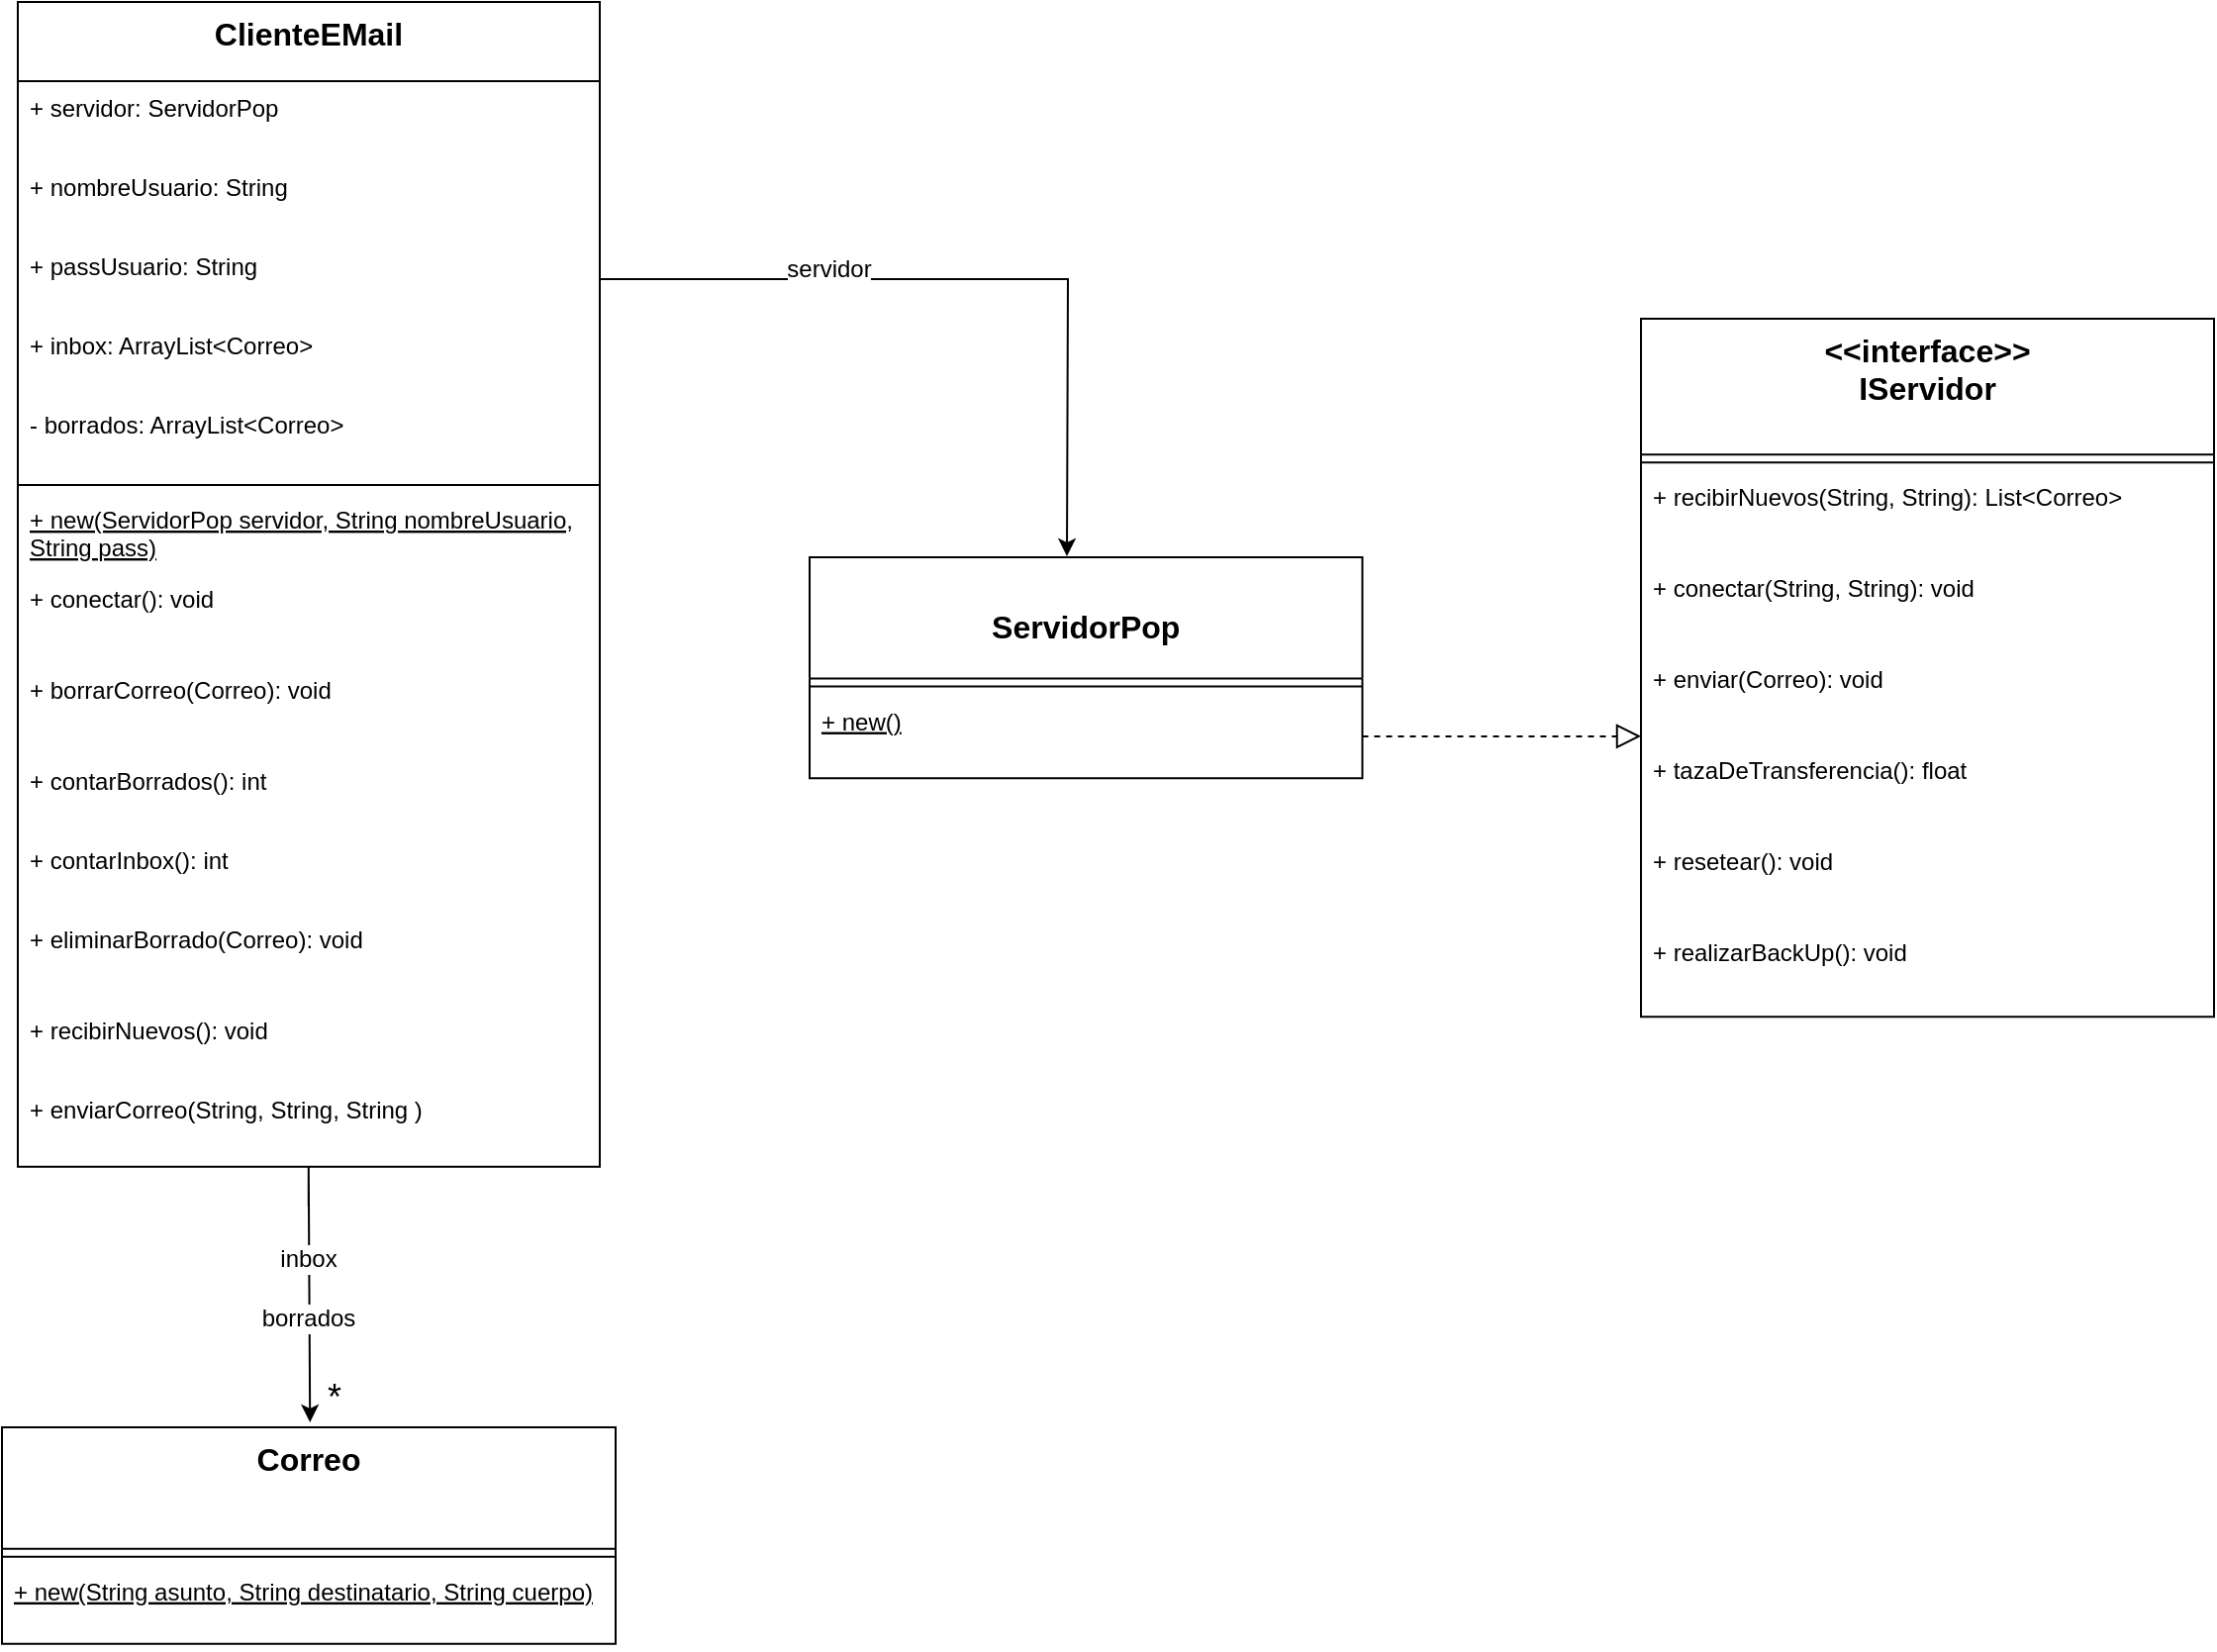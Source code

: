 <mxfile version="28.2.3">
  <diagram name="Página-1" id="gmmKJGZDJisU7WXLjgX8">
    <mxGraphModel dx="1689" dy="1651" grid="1" gridSize="10" guides="1" tooltips="1" connect="1" arrows="1" fold="1" page="1" pageScale="1" pageWidth="827" pageHeight="1169" math="0" shadow="0">
      <root>
        <mxCell id="0" />
        <mxCell id="1" parent="0" />
        <mxCell id="7" value="ClienteEMail" style="swimlane;fontStyle=1;align=center;verticalAlign=top;childLayout=stackLayout;horizontal=1;startSize=40;horizontalStack=0;resizeParent=1;resizeParentMax=0;resizeLast=0;collapsible=0;marginBottom=0;fontSize=16;" parent="1" vertex="1">
          <mxGeometry x="-200" y="-270" width="294" height="588.33" as="geometry" />
        </mxCell>
        <mxCell id="Wz735K2adg3fwihp1_E6-63" value="+ servidor: ServidorPop" style="text;strokeColor=none;fillColor=none;align=left;verticalAlign=top;spacingLeft=4;spacingRight=4;overflow=hidden;rotatable=0;points=[[0,0.5],[1,0.5]];portConstraint=eastwest;" parent="7" vertex="1">
          <mxGeometry y="40" width="294" height="40" as="geometry" />
        </mxCell>
        <mxCell id="Wz735K2adg3fwihp1_E6-64" value="+ nombreUsuario: String" style="text;strokeColor=none;fillColor=none;align=left;verticalAlign=top;spacingLeft=4;spacingRight=4;overflow=hidden;rotatable=0;points=[[0,0.5],[1,0.5]];portConstraint=eastwest;" parent="7" vertex="1">
          <mxGeometry y="80" width="294" height="40" as="geometry" />
        </mxCell>
        <mxCell id="zt7TXUUMNVyF-ZR224eu-51" style="edgeStyle=orthogonalEdgeStyle;rounded=0;orthogonalLoop=1;jettySize=auto;html=1;" edge="1" parent="7" source="zt7TXUUMNVyF-ZR224eu-37">
          <mxGeometry relative="1" as="geometry">
            <mxPoint x="530.0" y="280" as="targetPoint" />
          </mxGeometry>
        </mxCell>
        <mxCell id="zt7TXUUMNVyF-ZR224eu-37" value="+ passUsuario: String" style="text;strokeColor=none;fillColor=none;align=left;verticalAlign=top;spacingLeft=4;spacingRight=4;overflow=hidden;rotatable=0;points=[[0,0.5],[1,0.5]];portConstraint=eastwest;" vertex="1" parent="7">
          <mxGeometry y="120" width="294" height="40" as="geometry" />
        </mxCell>
        <mxCell id="zt7TXUUMNVyF-ZR224eu-38" value="+ inbox: ArrayList&lt;Correo&gt;" style="text;strokeColor=none;fillColor=none;align=left;verticalAlign=top;spacingLeft=4;spacingRight=4;overflow=hidden;rotatable=0;points=[[0,0.5],[1,0.5]];portConstraint=eastwest;" vertex="1" parent="7">
          <mxGeometry y="160" width="294" height="40" as="geometry" />
        </mxCell>
        <mxCell id="Wz735K2adg3fwihp1_E6-67" value="- borrados: ArrayList&lt;Correo&gt;" style="text;strokeColor=none;fillColor=none;align=left;verticalAlign=top;spacingLeft=4;spacingRight=4;overflow=hidden;rotatable=0;points=[[0,0.5],[1,0.5]];portConstraint=eastwest;" parent="7" vertex="1">
          <mxGeometry y="200" width="294" height="40" as="geometry" />
        </mxCell>
        <mxCell id="10" style="line;strokeWidth=1;fillColor=none;align=left;verticalAlign=middle;spacingTop=-1;spacingLeft=3;spacingRight=3;rotatable=0;labelPosition=right;points=[];portConstraint=eastwest;strokeColor=inherit;" parent="7" vertex="1">
          <mxGeometry y="240" width="294" height="8" as="geometry" />
        </mxCell>
        <mxCell id="11" value="+ new(ServidorPop servidor, String nombreUsuario,&#xa;String pass)" style="text;strokeColor=none;fillColor=none;align=left;verticalAlign=top;spacingLeft=4;spacingRight=4;overflow=hidden;rotatable=0;points=[[0,0.5],[1,0.5]];portConstraint=eastwest;fontStyle=4" parent="7" vertex="1">
          <mxGeometry y="248" width="294" height="40" as="geometry" />
        </mxCell>
        <mxCell id="zt7TXUUMNVyF-ZR224eu-39" value="+ conectar(): void&#xa;" style="text;strokeColor=none;fillColor=none;align=left;verticalAlign=top;spacingLeft=4;spacingRight=4;overflow=hidden;rotatable=0;points=[[0,0.5],[1,0.5]];portConstraint=eastwest;" vertex="1" parent="7">
          <mxGeometry y="288" width="294" height="46" as="geometry" />
        </mxCell>
        <mxCell id="zt7TXUUMNVyF-ZR224eu-40" value="+ borrarCorreo(Correo): void&#xa;" style="text;strokeColor=none;fillColor=none;align=left;verticalAlign=top;spacingLeft=4;spacingRight=4;overflow=hidden;rotatable=0;points=[[0,0.5],[1,0.5]];portConstraint=eastwest;" vertex="1" parent="7">
          <mxGeometry y="334" width="294" height="46" as="geometry" />
        </mxCell>
        <mxCell id="Wz735K2adg3fwihp1_E6-90" value="+ contarBorrados(): int" style="text;strokeColor=none;fillColor=none;align=left;verticalAlign=top;spacingLeft=4;spacingRight=4;overflow=hidden;rotatable=0;points=[[0,0.5],[1,0.5]];portConstraint=eastwest;" parent="7" vertex="1">
          <mxGeometry y="380" width="294" height="40" as="geometry" />
        </mxCell>
        <mxCell id="zt7TXUUMNVyF-ZR224eu-41" value="+ contarInbox(): int" style="text;strokeColor=none;fillColor=none;align=left;verticalAlign=top;spacingLeft=4;spacingRight=4;overflow=hidden;rotatable=0;points=[[0,0.5],[1,0.5]];portConstraint=eastwest;" vertex="1" parent="7">
          <mxGeometry y="420" width="294" height="40" as="geometry" />
        </mxCell>
        <mxCell id="zt7TXUUMNVyF-ZR224eu-42" value="+ eliminarBorrado(Correo): void&#xa;" style="text;strokeColor=none;fillColor=none;align=left;verticalAlign=top;spacingLeft=4;spacingRight=4;overflow=hidden;rotatable=0;points=[[0,0.5],[1,0.5]];portConstraint=eastwest;" vertex="1" parent="7">
          <mxGeometry y="460" width="294" height="46" as="geometry" />
        </mxCell>
        <mxCell id="Wz735K2adg3fwihp1_E6-91" value="+ recibirNuevos(): void" style="text;strokeColor=none;fillColor=none;align=left;verticalAlign=top;spacingLeft=4;spacingRight=4;overflow=hidden;rotatable=0;points=[[0,0.5],[1,0.5]];portConstraint=eastwest;" parent="7" vertex="1">
          <mxGeometry y="506" width="294" height="40" as="geometry" />
        </mxCell>
        <mxCell id="zt7TXUUMNVyF-ZR224eu-34" value="+ enviarCorreo(String, String, String )" style="text;strokeColor=none;fillColor=none;align=left;verticalAlign=top;spacingLeft=4;spacingRight=4;overflow=hidden;rotatable=0;points=[[0,0.5],[1,0.5]];portConstraint=eastwest;fontStyle=0" vertex="1" parent="7">
          <mxGeometry y="546" width="294" height="42.33" as="geometry" />
        </mxCell>
        <mxCell id="12" value="&lt;&lt;interface&gt;&gt;&#xa;IServidor" style="swimlane;fontStyle=1;align=center;verticalAlign=top;childLayout=stackLayout;horizontal=1;startSize=68.571;horizontalStack=0;resizeParent=1;resizeParentMax=0;resizeLast=0;collapsible=0;marginBottom=0;fontSize=16;" parent="1" vertex="1">
          <mxGeometry x="620" y="-110" width="289.5" height="352.571" as="geometry" />
        </mxCell>
        <mxCell id="14" style="line;strokeWidth=1;fillColor=none;align=left;verticalAlign=middle;spacingTop=-1;spacingLeft=3;spacingRight=3;rotatable=0;labelPosition=right;points=[];portConstraint=eastwest;strokeColor=inherit;" parent="12" vertex="1">
          <mxGeometry y="68.571" width="289.5" height="8" as="geometry" />
        </mxCell>
        <mxCell id="15" value="+ recibirNuevos(String, String): List&lt;Correo&gt;" style="text;strokeColor=none;fillColor=none;align=left;verticalAlign=top;spacingLeft=4;spacingRight=4;overflow=hidden;rotatable=0;points=[[0,0.5],[1,0.5]];portConstraint=eastwest;" parent="12" vertex="1">
          <mxGeometry y="76.571" width="289.5" height="46" as="geometry" />
        </mxCell>
        <mxCell id="zt7TXUUMNVyF-ZR224eu-27" value="+ conectar(String, String): void&#xa;" style="text;strokeColor=none;fillColor=none;align=left;verticalAlign=top;spacingLeft=4;spacingRight=4;overflow=hidden;rotatable=0;points=[[0,0.5],[1,0.5]];portConstraint=eastwest;" vertex="1" parent="12">
          <mxGeometry y="122.571" width="289.5" height="46" as="geometry" />
        </mxCell>
        <mxCell id="zt7TXUUMNVyF-ZR224eu-28" value="+ enviar(Correo): void&#xa;" style="text;strokeColor=none;fillColor=none;align=left;verticalAlign=top;spacingLeft=4;spacingRight=4;overflow=hidden;rotatable=0;points=[[0,0.5],[1,0.5]];portConstraint=eastwest;" vertex="1" parent="12">
          <mxGeometry y="168.571" width="289.5" height="46" as="geometry" />
        </mxCell>
        <mxCell id="zt7TXUUMNVyF-ZR224eu-29" value="+ tazaDeTransferencia(): float&#xa;" style="text;strokeColor=none;fillColor=none;align=left;verticalAlign=top;spacingLeft=4;spacingRight=4;overflow=hidden;rotatable=0;points=[[0,0.5],[1,0.5]];portConstraint=eastwest;" vertex="1" parent="12">
          <mxGeometry y="214.571" width="289.5" height="46" as="geometry" />
        </mxCell>
        <mxCell id="zt7TXUUMNVyF-ZR224eu-30" value="+ resetear(): void&#xa;" style="text;strokeColor=none;fillColor=none;align=left;verticalAlign=top;spacingLeft=4;spacingRight=4;overflow=hidden;rotatable=0;points=[[0,0.5],[1,0.5]];portConstraint=eastwest;" vertex="1" parent="12">
          <mxGeometry y="260.571" width="289.5" height="46" as="geometry" />
        </mxCell>
        <mxCell id="zt7TXUUMNVyF-ZR224eu-31" value="+ realizarBackUp(): void&#xa;" style="text;strokeColor=none;fillColor=none;align=left;verticalAlign=top;spacingLeft=4;spacingRight=4;overflow=hidden;rotatable=0;points=[[0,0.5],[1,0.5]];portConstraint=eastwest;" vertex="1" parent="12">
          <mxGeometry y="306.571" width="289.5" height="46" as="geometry" />
        </mxCell>
        <mxCell id="16" value="&#xa;ServidorPop" style="swimlane;fontStyle=1;align=center;verticalAlign=top;childLayout=stackLayout;horizontal=1;startSize=61.333;horizontalStack=0;resizeParent=1;resizeParentMax=0;resizeLast=0;collapsible=0;marginBottom=0;fontSize=16;" parent="1" vertex="1">
          <mxGeometry x="200" y="10.45" width="279.25" height="111.663" as="geometry" />
        </mxCell>
        <mxCell id="19" style="line;strokeWidth=1;fillColor=none;align=left;verticalAlign=middle;spacingTop=-1;spacingLeft=3;spacingRight=3;rotatable=0;labelPosition=right;points=[];portConstraint=eastwest;strokeColor=inherit;" parent="16" vertex="1">
          <mxGeometry y="61.333" width="279.25" height="8" as="geometry" />
        </mxCell>
        <mxCell id="Wz735K2adg3fwihp1_E6-46" value="+ new()" style="text;strokeColor=none;fillColor=none;align=left;verticalAlign=top;spacingLeft=4;spacingRight=4;overflow=hidden;rotatable=0;points=[[0,0.5],[1,0.5]];portConstraint=eastwest;fontStyle=4" parent="16" vertex="1">
          <mxGeometry y="69.333" width="279.25" height="42.33" as="geometry" />
        </mxCell>
        <mxCell id="Wz735K2adg3fwihp1_E6-98" value="*" style="text;html=1;align=center;verticalAlign=middle;whiteSpace=wrap;rounded=0;labelBackgroundColor=none;fontSize=18;" parent="1" vertex="1">
          <mxGeometry x="-70" y="420" width="60" height="30" as="geometry" />
        </mxCell>
        <mxCell id="zt7TXUUMNVyF-ZR224eu-32" value="Correo" style="swimlane;fontStyle=1;align=center;verticalAlign=top;childLayout=stackLayout;horizontal=1;startSize=61.333;horizontalStack=0;resizeParent=1;resizeParentMax=0;resizeLast=0;collapsible=0;marginBottom=0;fontSize=16;" vertex="1" parent="1">
          <mxGeometry x="-208" y="450" width="310" height="109.333" as="geometry" />
        </mxCell>
        <mxCell id="zt7TXUUMNVyF-ZR224eu-33" style="line;strokeWidth=1;fillColor=none;align=left;verticalAlign=middle;spacingTop=-1;spacingLeft=3;spacingRight=3;rotatable=0;labelPosition=right;points=[];portConstraint=eastwest;strokeColor=inherit;" vertex="1" parent="zt7TXUUMNVyF-ZR224eu-32">
          <mxGeometry y="61.333" width="310" height="8" as="geometry" />
        </mxCell>
        <mxCell id="zt7TXUUMNVyF-ZR224eu-43" value="+ new(String asunto, String destinatario, String cuerpo)" style="text;strokeColor=none;fillColor=none;align=left;verticalAlign=top;spacingLeft=4;spacingRight=4;overflow=hidden;rotatable=0;points=[[0,0.5],[1,0.5]];portConstraint=eastwest;fontStyle=4" vertex="1" parent="zt7TXUUMNVyF-ZR224eu-32">
          <mxGeometry y="69.333" width="310" height="40" as="geometry" />
        </mxCell>
        <mxCell id="zt7TXUUMNVyF-ZR224eu-44" style="edgeStyle=orthogonalEdgeStyle;rounded=0;orthogonalLoop=1;jettySize=auto;html=1;entryX=0.502;entryY=-0.023;entryDx=0;entryDy=0;entryPerimeter=0;" edge="1" parent="1" target="zt7TXUUMNVyF-ZR224eu-32">
          <mxGeometry relative="1" as="geometry">
            <mxPoint x="-53.1" y="338.33" as="sourcePoint" />
            <mxPoint x="-53.1" y="438.33" as="targetPoint" />
            <Array as="points">
              <mxPoint x="-53" y="318" />
              <mxPoint x="-52" y="318" />
            </Array>
          </mxGeometry>
        </mxCell>
        <mxCell id="zt7TXUUMNVyF-ZR224eu-45" value="borrados" style="text;html=1;align=center;verticalAlign=middle;whiteSpace=wrap;rounded=0;labelBackgroundColor=default;" vertex="1" parent="1">
          <mxGeometry x="-83" y="380" width="60" height="30" as="geometry" />
        </mxCell>
        <mxCell id="Wz735K2adg3fwihp1_E6-97" value="inbox" style="text;html=1;align=center;verticalAlign=middle;whiteSpace=wrap;rounded=0;labelBackgroundColor=default;" parent="1" vertex="1">
          <mxGeometry x="-83" y="350.0" width="60" height="30" as="geometry" />
        </mxCell>
        <mxCell id="zt7TXUUMNVyF-ZR224eu-50" style="edgeStyle=orthogonalEdgeStyle;rounded=0;orthogonalLoop=1;jettySize=auto;html=1;entryX=0;entryY=0.921;entryDx=0;entryDy=0;entryPerimeter=0;dashed=1;endArrow=block;endFill=0;endSize=10;" edge="1" parent="1" source="Wz735K2adg3fwihp1_E6-46" target="zt7TXUUMNVyF-ZR224eu-28">
          <mxGeometry relative="1" as="geometry" />
        </mxCell>
        <mxCell id="zt7TXUUMNVyF-ZR224eu-52" value="servidor" style="text;html=1;align=center;verticalAlign=middle;whiteSpace=wrap;rounded=0;labelBackgroundColor=default;" vertex="1" parent="1">
          <mxGeometry x="180" y="-150" width="60" height="30" as="geometry" />
        </mxCell>
      </root>
    </mxGraphModel>
  </diagram>
</mxfile>
